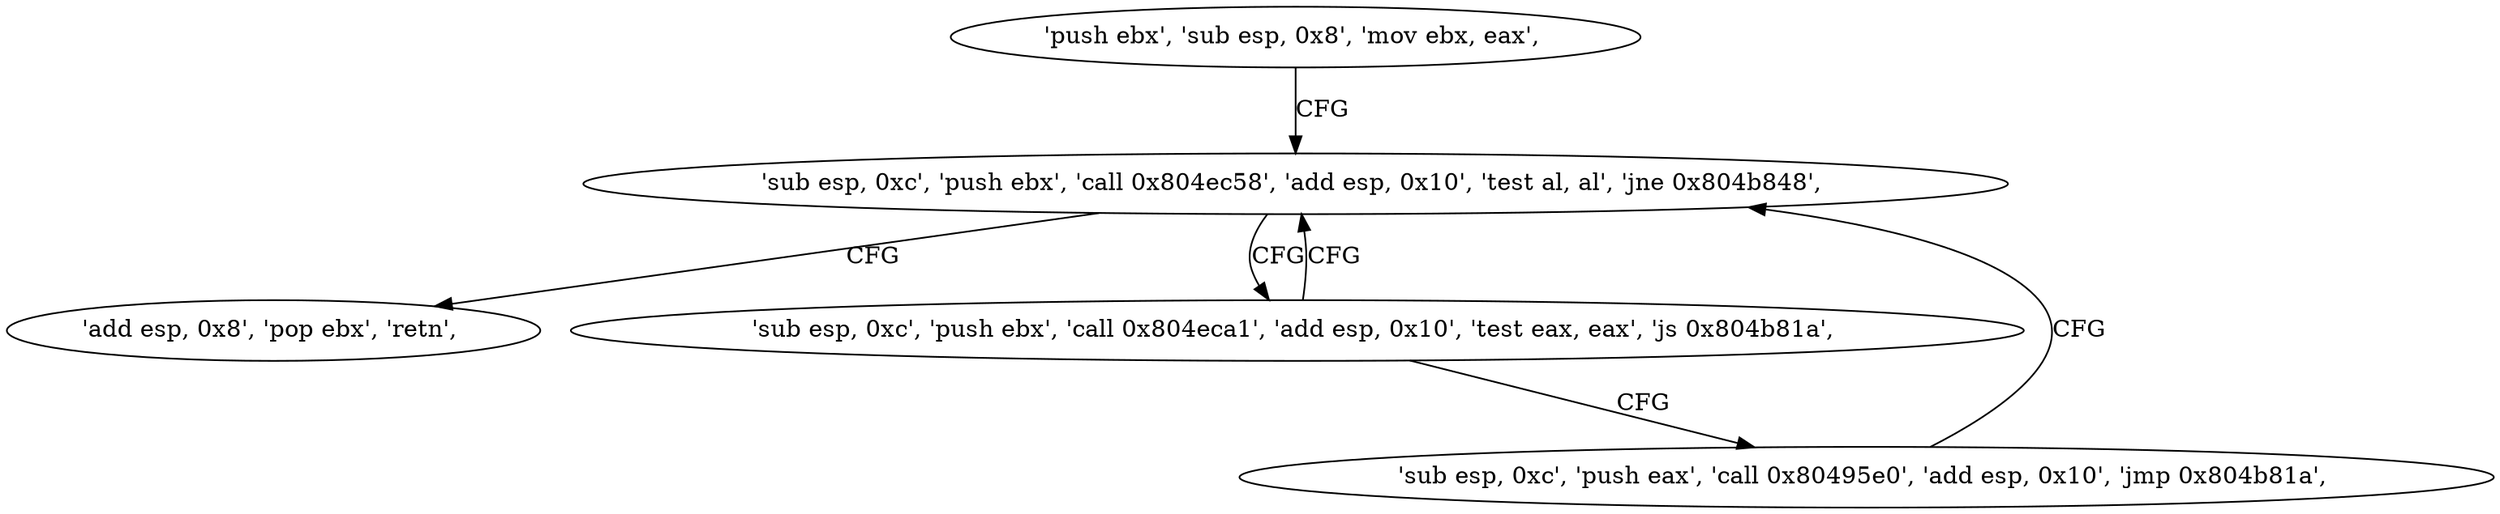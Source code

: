 digraph "func" {
"134526996" [label = "'push ebx', 'sub esp, 0x8', 'mov ebx, eax', " ]
"134527002" [label = "'sub esp, 0xc', 'push ebx', 'call 0x804ec58', 'add esp, 0x10', 'test al, al', 'jne 0x804b848', " ]
"134527048" [label = "'add esp, 0x8', 'pop ebx', 'retn', " ]
"134527018" [label = "'sub esp, 0xc', 'push ebx', 'call 0x804eca1', 'add esp, 0x10', 'test eax, eax', 'js 0x804b81a', " ]
"134527034" [label = "'sub esp, 0xc', 'push eax', 'call 0x80495e0', 'add esp, 0x10', 'jmp 0x804b81a', " ]
"134526996" -> "134527002" [ label = "CFG" ]
"134527002" -> "134527048" [ label = "CFG" ]
"134527002" -> "134527018" [ label = "CFG" ]
"134527018" -> "134527002" [ label = "CFG" ]
"134527018" -> "134527034" [ label = "CFG" ]
"134527034" -> "134527002" [ label = "CFG" ]
}

